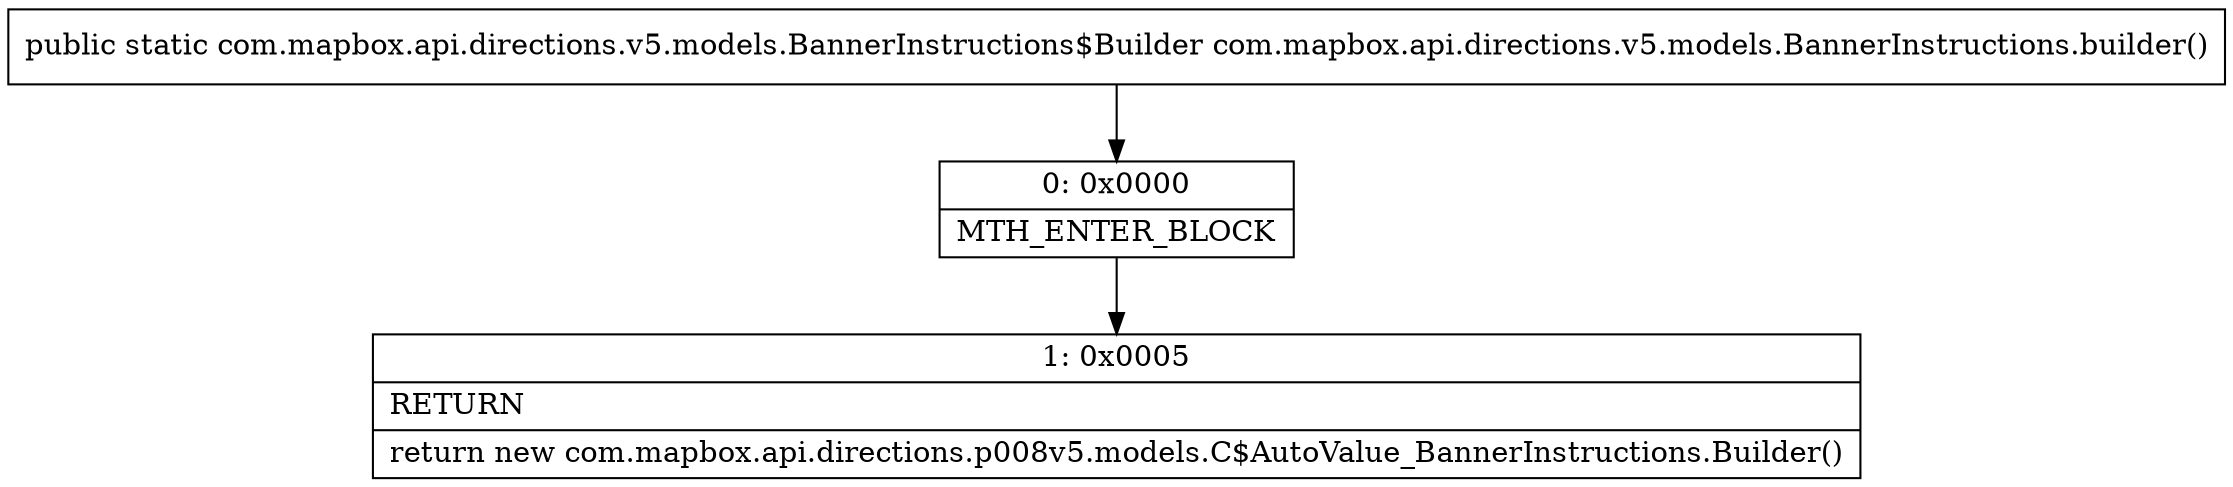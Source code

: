 digraph "CFG forcom.mapbox.api.directions.v5.models.BannerInstructions.builder()Lcom\/mapbox\/api\/directions\/v5\/models\/BannerInstructions$Builder;" {
Node_0 [shape=record,label="{0\:\ 0x0000|MTH_ENTER_BLOCK\l}"];
Node_1 [shape=record,label="{1\:\ 0x0005|RETURN\l|return new com.mapbox.api.directions.p008v5.models.C$AutoValue_BannerInstructions.Builder()\l}"];
MethodNode[shape=record,label="{public static com.mapbox.api.directions.v5.models.BannerInstructions$Builder com.mapbox.api.directions.v5.models.BannerInstructions.builder() }"];
MethodNode -> Node_0;
Node_0 -> Node_1;
}

